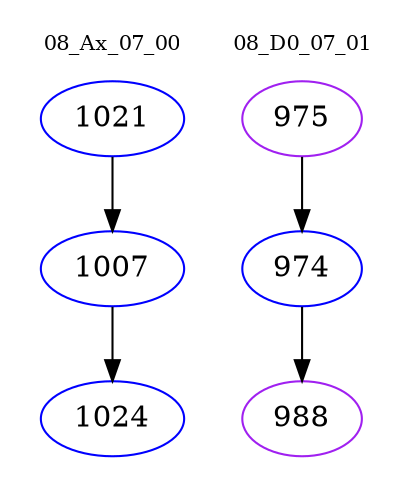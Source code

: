 digraph{
subgraph cluster_0 {
color = white
label = "08_Ax_07_00";
fontsize=10;
T0_1021 [label="1021", color="blue"]
T0_1021 -> T0_1007 [color="black"]
T0_1007 [label="1007", color="blue"]
T0_1007 -> T0_1024 [color="black"]
T0_1024 [label="1024", color="blue"]
}
subgraph cluster_1 {
color = white
label = "08_D0_07_01";
fontsize=10;
T1_975 [label="975", color="purple"]
T1_975 -> T1_974 [color="black"]
T1_974 [label="974", color="blue"]
T1_974 -> T1_988 [color="black"]
T1_988 [label="988", color="purple"]
}
}
